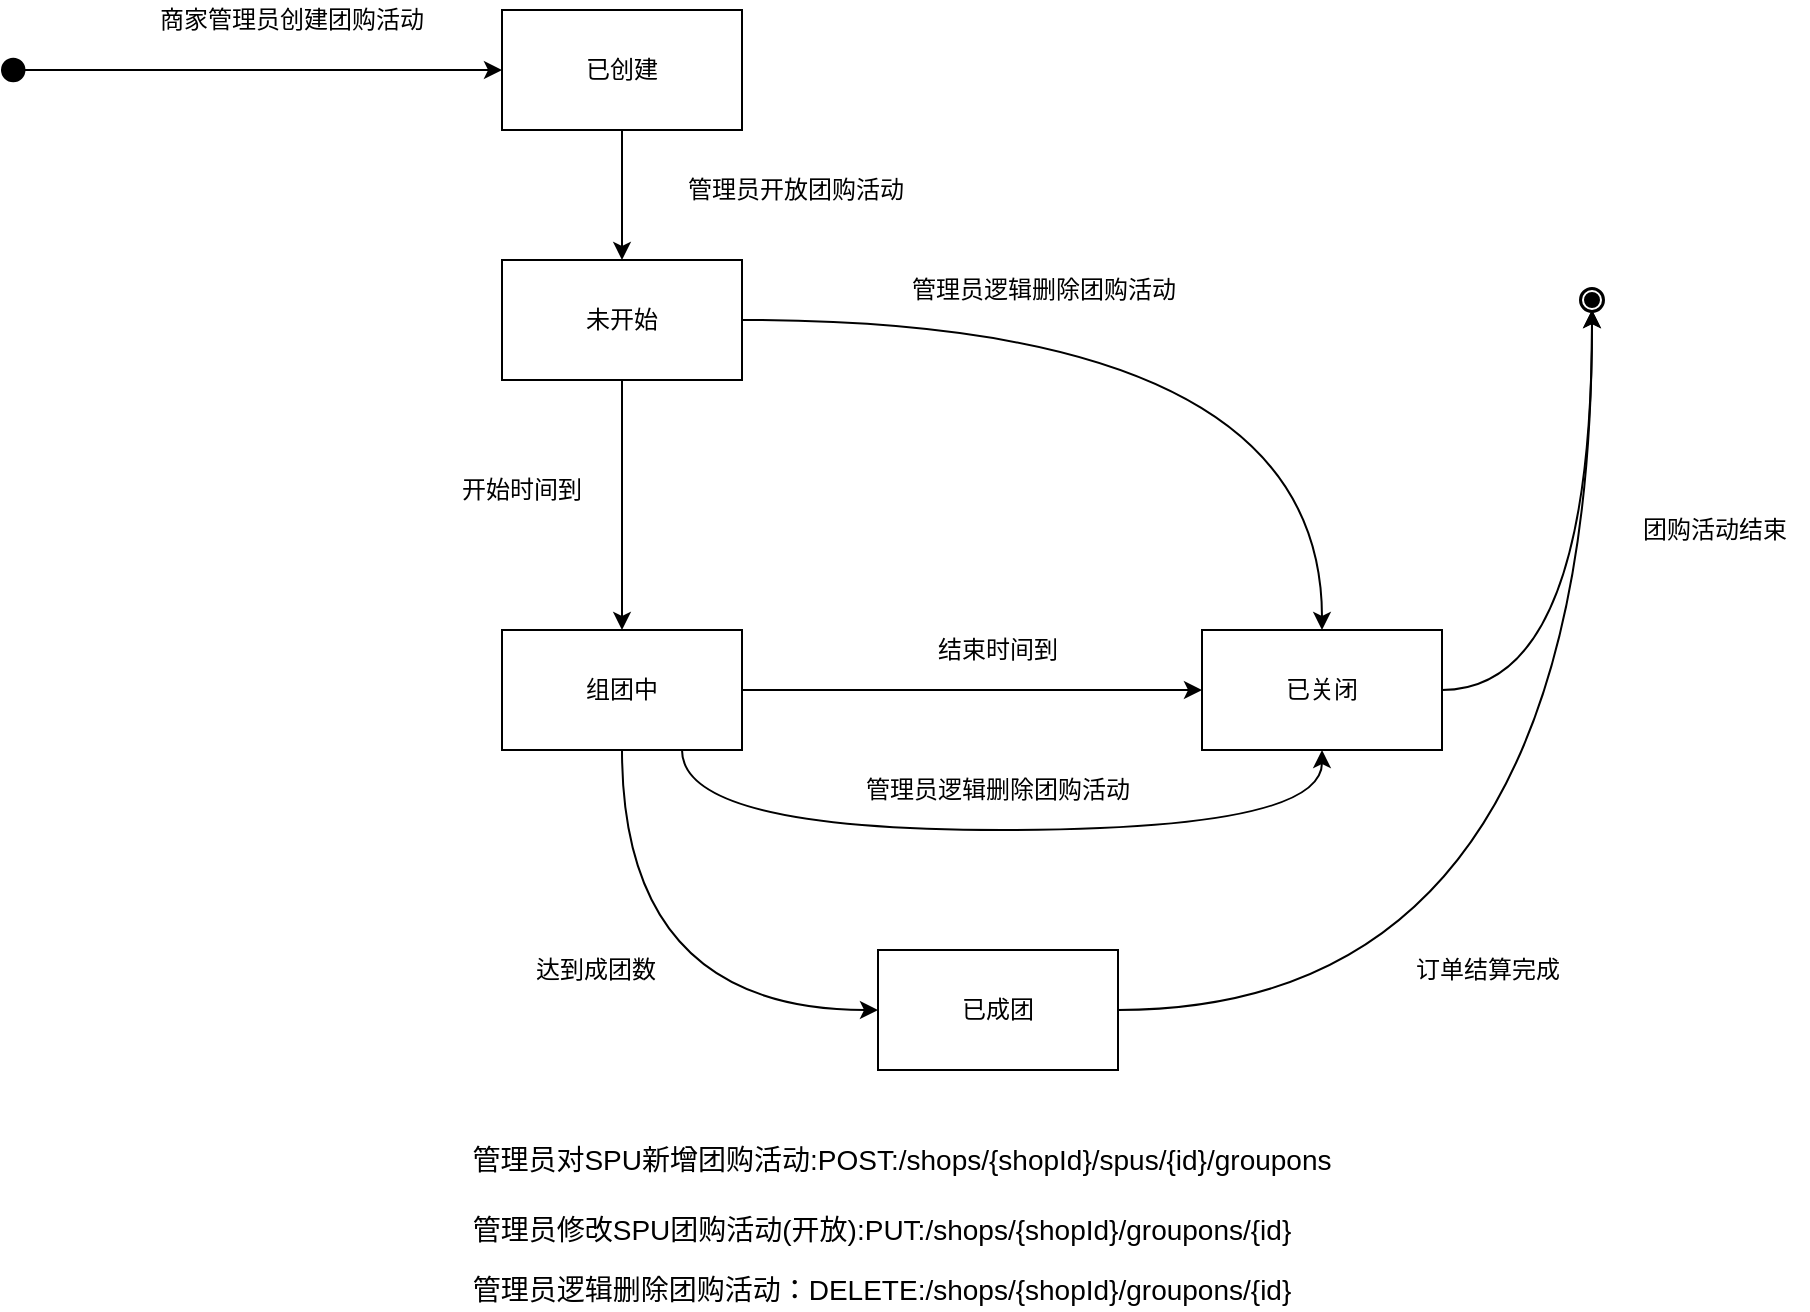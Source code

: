 <mxfile version="13.8.7" type="github">
  <diagram id="aPeAdNBn-ag8KA8U4H0V" name="Page-1">
    <mxGraphModel dx="1038" dy="587" grid="1" gridSize="10" guides="1" tooltips="1" connect="1" arrows="1" fold="1" page="1" pageScale="1" pageWidth="827" pageHeight="1169" math="0" shadow="0">
      <root>
        <mxCell id="0" />
        <mxCell id="1" parent="0" />
        <mxCell id="PT3_pEk1Ymc9hAULFSsy-1" value="" style="shape=mxgraph.bpmn.shape;html=1;verticalLabelPosition=bottom;labelBackgroundColor=#ffffff;verticalAlign=top;align=center;perimeter=ellipsePerimeter;outlineConnect=0;outline=end;symbol=terminate;shadow=0;" parent="1" vertex="1">
          <mxGeometry x="880" y="160" width="10" height="10" as="geometry" />
        </mxCell>
        <mxCell id="PT3_pEk1Ymc9hAULFSsy-2" style="edgeStyle=orthogonalEdgeStyle;rounded=0;orthogonalLoop=1;jettySize=auto;html=1;" parent="1" source="PT3_pEk1Ymc9hAULFSsy-3" target="PT3_pEk1Ymc9hAULFSsy-21" edge="1">
          <mxGeometry relative="1" as="geometry" />
        </mxCell>
        <mxCell id="PT3_pEk1Ymc9hAULFSsy-3" value="" style="ellipse;whiteSpace=wrap;html=1;aspect=fixed;shadow=0;fillColor=#000000;" parent="1" vertex="1">
          <mxGeometry x="90" y="44.38" width="11.25" height="11.25" as="geometry" />
        </mxCell>
        <mxCell id="PT3_pEk1Ymc9hAULFSsy-4" style="edgeStyle=orthogonalEdgeStyle;rounded=0;orthogonalLoop=1;jettySize=auto;html=1;" parent="1" source="PT3_pEk1Ymc9hAULFSsy-6" target="PT3_pEk1Ymc9hAULFSsy-13" edge="1">
          <mxGeometry relative="1" as="geometry" />
        </mxCell>
        <mxCell id="PT3_pEk1Ymc9hAULFSsy-5" style="edgeStyle=orthogonalEdgeStyle;rounded=0;orthogonalLoop=1;jettySize=auto;html=1;curved=1;" parent="1" source="PT3_pEk1Ymc9hAULFSsy-6" target="PT3_pEk1Ymc9hAULFSsy-8" edge="1">
          <mxGeometry relative="1" as="geometry" />
        </mxCell>
        <mxCell id="PT3_pEk1Ymc9hAULFSsy-6" value="未开始" style="rounded=0;whiteSpace=wrap;html=1;shadow=0;fillColor=#FFFFFF;" parent="1" vertex="1">
          <mxGeometry x="340" y="145" width="120" height="60" as="geometry" />
        </mxCell>
        <mxCell id="PT3_pEk1Ymc9hAULFSsy-7" style="edgeStyle=orthogonalEdgeStyle;rounded=0;orthogonalLoop=1;jettySize=auto;html=1;curved=1;" parent="1" source="PT3_pEk1Ymc9hAULFSsy-8" target="PT3_pEk1Ymc9hAULFSsy-1" edge="1">
          <mxGeometry relative="1" as="geometry" />
        </mxCell>
        <mxCell id="PT3_pEk1Ymc9hAULFSsy-8" value="已关闭" style="rounded=0;whiteSpace=wrap;html=1;shadow=0;fillColor=#FFFFFF;" parent="1" vertex="1">
          <mxGeometry x="690" y="330" width="120" height="60" as="geometry" />
        </mxCell>
        <mxCell id="PT3_pEk1Ymc9hAULFSsy-9" value="商家管理员创建团购活动" style="text;html=1;strokeColor=none;fillColor=none;align=center;verticalAlign=middle;whiteSpace=wrap;rounded=0;shadow=0;" parent="1" vertex="1">
          <mxGeometry x="160" y="15" width="150" height="20" as="geometry" />
        </mxCell>
        <mxCell id="PT3_pEk1Ymc9hAULFSsy-11" style="edgeStyle=orthogonalEdgeStyle;rounded=0;orthogonalLoop=1;jettySize=auto;html=1;curved=1;exitX=0.75;exitY=1;exitDx=0;exitDy=0;" parent="1" source="PT3_pEk1Ymc9hAULFSsy-13" target="PT3_pEk1Ymc9hAULFSsy-8" edge="1">
          <mxGeometry relative="1" as="geometry">
            <Array as="points">
              <mxPoint x="430" y="430" />
              <mxPoint x="750" y="430" />
            </Array>
          </mxGeometry>
        </mxCell>
        <mxCell id="PT3_pEk1Ymc9hAULFSsy-12" style="edgeStyle=orthogonalEdgeStyle;curved=1;rounded=0;orthogonalLoop=1;jettySize=auto;html=1;" parent="1" source="PT3_pEk1Ymc9hAULFSsy-13" target="PT3_pEk1Ymc9hAULFSsy-8" edge="1">
          <mxGeometry relative="1" as="geometry" />
        </mxCell>
        <mxCell id="PT3_pEk1Ymc9hAULFSsy-31" style="edgeStyle=orthogonalEdgeStyle;curved=1;rounded=0;orthogonalLoop=1;jettySize=auto;html=1;" parent="1" source="PT3_pEk1Ymc9hAULFSsy-13" target="PT3_pEk1Ymc9hAULFSsy-29" edge="1">
          <mxGeometry relative="1" as="geometry">
            <Array as="points">
              <mxPoint x="400" y="520" />
            </Array>
          </mxGeometry>
        </mxCell>
        <mxCell id="PT3_pEk1Ymc9hAULFSsy-13" value="组团中" style="rounded=0;whiteSpace=wrap;html=1;shadow=0;fillColor=#FFFFFF;" parent="1" vertex="1">
          <mxGeometry x="340" y="330" width="120" height="60" as="geometry" />
        </mxCell>
        <mxCell id="PT3_pEk1Ymc9hAULFSsy-14" value="开始时间到" style="text;html=1;strokeColor=none;fillColor=none;align=center;verticalAlign=middle;whiteSpace=wrap;rounded=0;shadow=0;" parent="1" vertex="1">
          <mxGeometry x="310" y="250" width="80" height="20" as="geometry" />
        </mxCell>
        <mxCell id="PT3_pEk1Ymc9hAULFSsy-15" value="结束时间到" style="text;html=1;strokeColor=none;fillColor=none;align=center;verticalAlign=middle;whiteSpace=wrap;rounded=0;shadow=0;" parent="1" vertex="1">
          <mxGeometry x="553" y="330" width="70" height="20" as="geometry" />
        </mxCell>
        <mxCell id="PT3_pEk1Ymc9hAULFSsy-17" value="管理员逻辑删除团购活动" style="text;html=1;strokeColor=none;fillColor=none;align=center;verticalAlign=middle;whiteSpace=wrap;rounded=0;shadow=0;" parent="1" vertex="1">
          <mxGeometry x="538" y="150" width="146" height="20" as="geometry" />
        </mxCell>
        <mxCell id="PT3_pEk1Ymc9hAULFSsy-18" value="团购活动结束" style="text;html=1;strokeColor=none;fillColor=none;align=center;verticalAlign=middle;whiteSpace=wrap;rounded=0;shadow=0;" parent="1" vertex="1">
          <mxGeometry x="900" y="270" width="93" height="20" as="geometry" />
        </mxCell>
        <mxCell id="PT3_pEk1Ymc9hAULFSsy-19" value="管理员逻辑删除团购活动" style="text;html=1;strokeColor=none;fillColor=none;align=center;verticalAlign=middle;whiteSpace=wrap;rounded=0;shadow=0;" parent="1" vertex="1">
          <mxGeometry x="515" y="400" width="146" height="20" as="geometry" />
        </mxCell>
        <mxCell id="PT3_pEk1Ymc9hAULFSsy-20" style="edgeStyle=orthogonalEdgeStyle;rounded=0;orthogonalLoop=1;jettySize=auto;html=1;" parent="1" source="PT3_pEk1Ymc9hAULFSsy-21" target="PT3_pEk1Ymc9hAULFSsy-6" edge="1">
          <mxGeometry relative="1" as="geometry" />
        </mxCell>
        <mxCell id="PT3_pEk1Ymc9hAULFSsy-21" value="已创建" style="rounded=0;whiteSpace=wrap;html=1;" parent="1" vertex="1">
          <mxGeometry x="340" y="20" width="120" height="60" as="geometry" />
        </mxCell>
        <mxCell id="PT3_pEk1Ymc9hAULFSsy-22" value="管理员开放团购活动" style="text;html=1;strokeColor=none;fillColor=none;align=center;verticalAlign=middle;whiteSpace=wrap;rounded=0;" parent="1" vertex="1">
          <mxGeometry x="414" y="100" width="146" height="20" as="geometry" />
        </mxCell>
        <mxCell id="PT3_pEk1Ymc9hAULFSsy-26" value="&lt;font style=&quot;font-size: 14px&quot;&gt;&lt;span&gt;&lt;span&gt;管理员对SPU新增团购活动&lt;/span&gt;&lt;/span&gt;:POST:/shops/{shopId}/spus/{id}/groupons&lt;/font&gt;" style="text;html=1;strokeColor=none;fillColor=none;align=center;verticalAlign=middle;whiteSpace=wrap;rounded=0;shadow=0;" parent="1" vertex="1">
          <mxGeometry x="320" y="585" width="440" height="20" as="geometry" />
        </mxCell>
        <mxCell id="PT3_pEk1Ymc9hAULFSsy-27" value="&lt;font style=&quot;font-size: 14px&quot;&gt;&lt;span&gt;&lt;span&gt;&lt;span class=&quot;opblock-summary-method&quot;&gt;&lt;/span&gt;&lt;span class=&quot;opblock-summary-path&quot;&gt;&lt;a class=&quot;nostyle&quot;&gt;&lt;span&gt;​&lt;/span&gt;&lt;/a&gt;&lt;/span&gt;&lt;/span&gt;&lt;/span&gt;&lt;span&gt;&lt;span&gt;&lt;span class=&quot;opblock-summary-path&quot;&gt;&lt;a class=&quot;nostyle&quot;&gt;&lt;span&gt;&lt;span&gt;&lt;span&gt;&lt;span class=&quot;opblock-summary-path&quot;&gt;&lt;/span&gt;&lt;/span&gt;&lt;/span&gt;&lt;/span&gt;&lt;/a&gt;&lt;a class=&quot;nostyle&quot;&gt;&lt;span&gt;&lt;/span&gt;&lt;/a&gt;&lt;/span&gt;&lt;/span&gt;&lt;/span&gt;&lt;span&gt;&lt;span&gt;管理员修改SPU团购活动(开放):PUT:&lt;/span&gt;&lt;/span&gt;/shops​/{shopId}​/groupons​/{id}&lt;span&gt;&lt;span&gt;&lt;/span&gt;&lt;/span&gt;&lt;span&gt;&lt;span&gt;&lt;/span&gt;&lt;/span&gt;&lt;span&gt;&lt;span&gt;&lt;span class=&quot;opblock-summary-path&quot;&gt;&lt;/span&gt;&lt;/span&gt;&lt;/span&gt;&lt;span&gt;&lt;span&gt;&lt;span class=&quot;opblock-summary-path&quot;&gt;&lt;/span&gt;&lt;/span&gt;&lt;/span&gt;&lt;span&gt;&lt;span&gt;&lt;span class=&quot;opblock-summary-path&quot;&gt;&lt;/span&gt;&lt;/span&gt;&lt;/span&gt;&lt;/font&gt;" style="text;html=1;strokeColor=none;fillColor=none;align=center;verticalAlign=middle;whiteSpace=wrap;rounded=0;" parent="1" vertex="1">
          <mxGeometry x="320" y="620" width="420" height="20" as="geometry" />
        </mxCell>
        <mxCell id="PT3_pEk1Ymc9hAULFSsy-28" value="&lt;font style=&quot;font-size: 14px&quot;&gt;管理员逻辑删除团购活动：DELETE:/shops/{shopId}/groupons/{id}&lt;/font&gt;" style="text;html=1;strokeColor=none;fillColor=none;align=center;verticalAlign=middle;whiteSpace=wrap;rounded=0;shadow=0;" parent="1" vertex="1">
          <mxGeometry x="320" y="650" width="420" height="20" as="geometry" />
        </mxCell>
        <mxCell id="PT3_pEk1Ymc9hAULFSsy-35" style="edgeStyle=orthogonalEdgeStyle;curved=1;rounded=0;orthogonalLoop=1;jettySize=auto;html=1;entryX=0.5;entryY=1;entryDx=0;entryDy=0;" parent="1" source="PT3_pEk1Ymc9hAULFSsy-29" target="PT3_pEk1Ymc9hAULFSsy-1" edge="1">
          <mxGeometry relative="1" as="geometry" />
        </mxCell>
        <mxCell id="PT3_pEk1Ymc9hAULFSsy-29" value="已成团" style="rounded=0;whiteSpace=wrap;html=1;" parent="1" vertex="1">
          <mxGeometry x="528" y="490" width="120" height="60" as="geometry" />
        </mxCell>
        <mxCell id="PT3_pEk1Ymc9hAULFSsy-32" value="达到成团数" style="text;html=1;strokeColor=none;fillColor=none;align=center;verticalAlign=middle;whiteSpace=wrap;rounded=0;shadow=0;" parent="1" vertex="1">
          <mxGeometry x="344" y="490" width="86" height="20" as="geometry" />
        </mxCell>
        <mxCell id="PT3_pEk1Ymc9hAULFSsy-34" value="订单结算完成" style="text;html=1;strokeColor=none;fillColor=none;align=center;verticalAlign=middle;whiteSpace=wrap;rounded=0;shadow=0;" parent="1" vertex="1">
          <mxGeometry x="790" y="490" width="86" height="20" as="geometry" />
        </mxCell>
      </root>
    </mxGraphModel>
  </diagram>
</mxfile>
